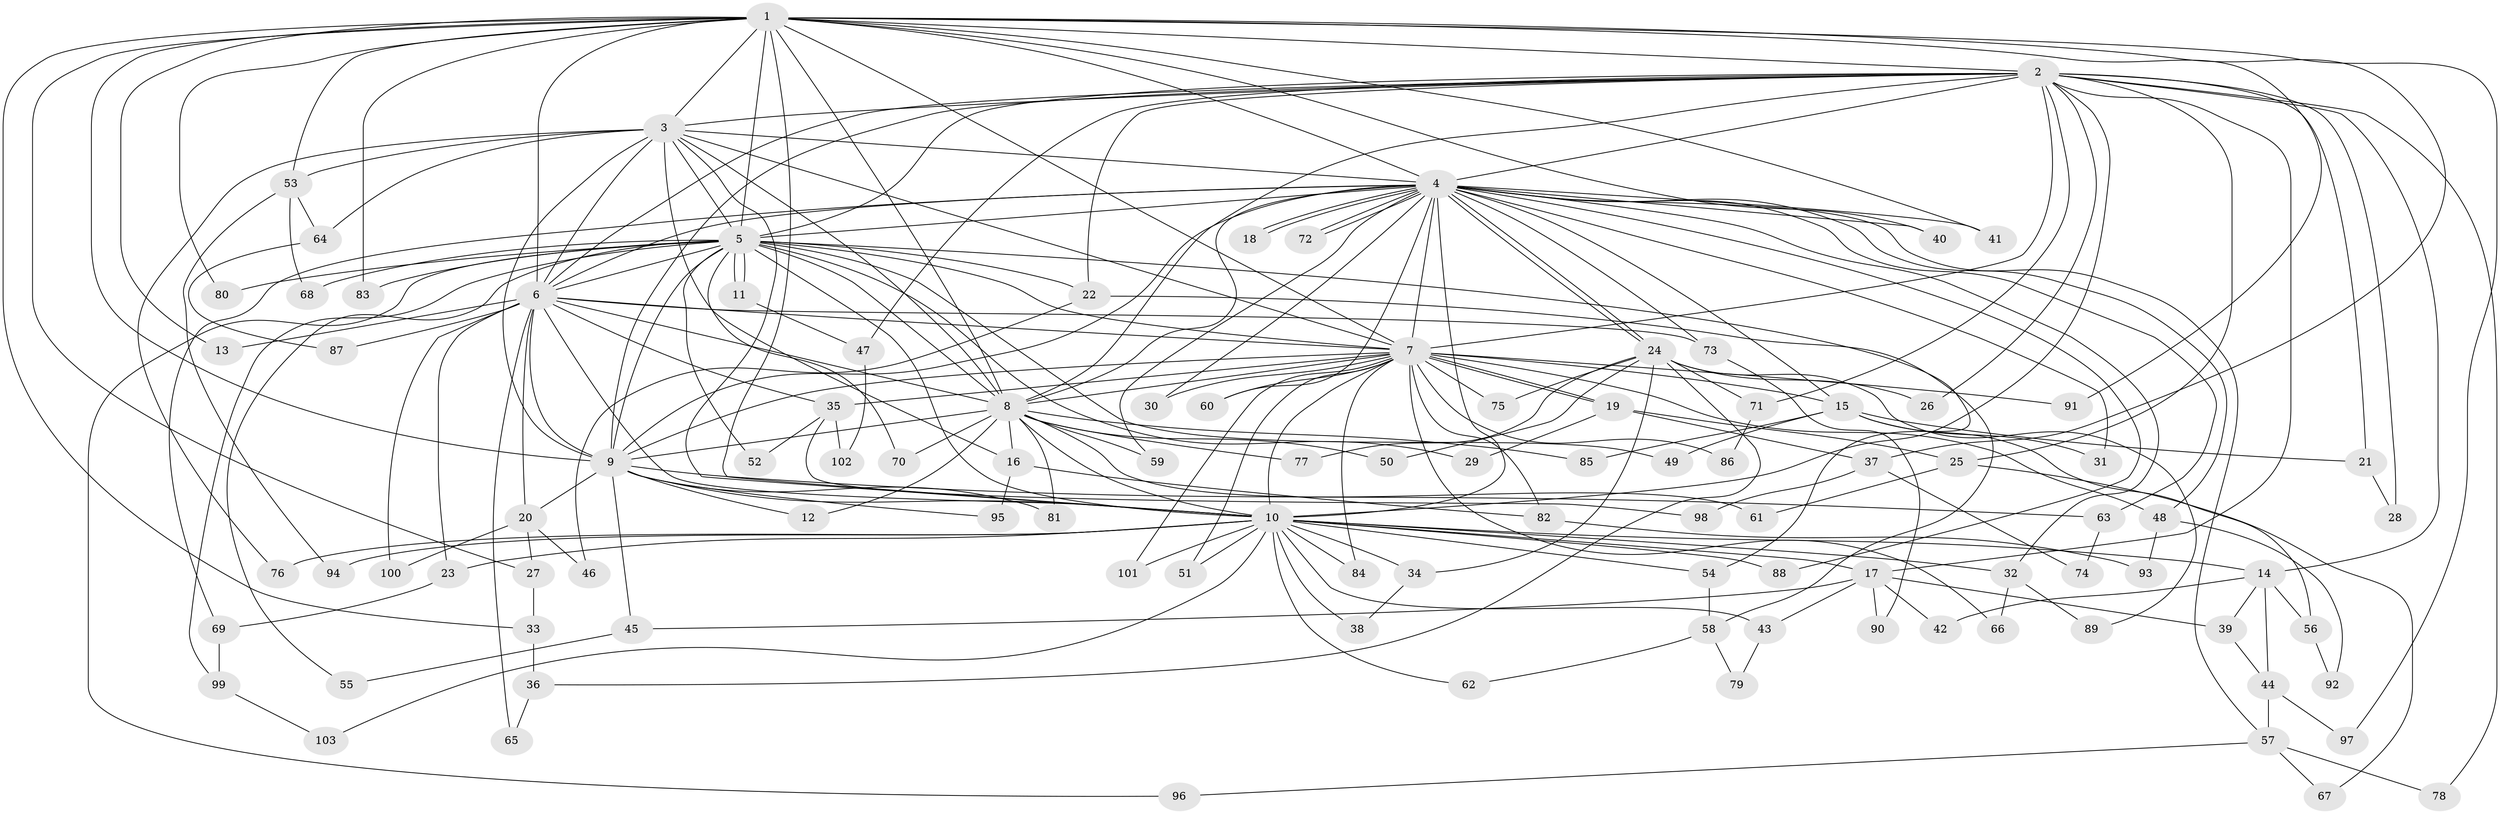 // Generated by graph-tools (version 1.1) at 2025/11/02/27/25 16:11:05]
// undirected, 103 vertices, 231 edges
graph export_dot {
graph [start="1"]
  node [color=gray90,style=filled];
  1;
  2;
  3;
  4;
  5;
  6;
  7;
  8;
  9;
  10;
  11;
  12;
  13;
  14;
  15;
  16;
  17;
  18;
  19;
  20;
  21;
  22;
  23;
  24;
  25;
  26;
  27;
  28;
  29;
  30;
  31;
  32;
  33;
  34;
  35;
  36;
  37;
  38;
  39;
  40;
  41;
  42;
  43;
  44;
  45;
  46;
  47;
  48;
  49;
  50;
  51;
  52;
  53;
  54;
  55;
  56;
  57;
  58;
  59;
  60;
  61;
  62;
  63;
  64;
  65;
  66;
  67;
  68;
  69;
  70;
  71;
  72;
  73;
  74;
  75;
  76;
  77;
  78;
  79;
  80;
  81;
  82;
  83;
  84;
  85;
  86;
  87;
  88;
  89;
  90;
  91;
  92;
  93;
  94;
  95;
  96;
  97;
  98;
  99;
  100;
  101;
  102;
  103;
  1 -- 2;
  1 -- 3;
  1 -- 4;
  1 -- 5;
  1 -- 6;
  1 -- 7;
  1 -- 8;
  1 -- 9;
  1 -- 10;
  1 -- 13;
  1 -- 27;
  1 -- 33;
  1 -- 37;
  1 -- 40;
  1 -- 41;
  1 -- 53;
  1 -- 80;
  1 -- 83;
  1 -- 91;
  1 -- 97;
  2 -- 3;
  2 -- 4;
  2 -- 5;
  2 -- 6;
  2 -- 7;
  2 -- 8;
  2 -- 9;
  2 -- 10;
  2 -- 14;
  2 -- 17;
  2 -- 21;
  2 -- 22;
  2 -- 25;
  2 -- 26;
  2 -- 28;
  2 -- 47;
  2 -- 71;
  2 -- 78;
  3 -- 4;
  3 -- 5;
  3 -- 6;
  3 -- 7;
  3 -- 8;
  3 -- 9;
  3 -- 10;
  3 -- 16;
  3 -- 53;
  3 -- 64;
  3 -- 76;
  4 -- 5;
  4 -- 6;
  4 -- 7;
  4 -- 8;
  4 -- 9;
  4 -- 10;
  4 -- 15;
  4 -- 18;
  4 -- 18;
  4 -- 24;
  4 -- 24;
  4 -- 30;
  4 -- 31;
  4 -- 32;
  4 -- 40;
  4 -- 41;
  4 -- 48;
  4 -- 57;
  4 -- 59;
  4 -- 60;
  4 -- 63;
  4 -- 69;
  4 -- 72;
  4 -- 72;
  4 -- 73;
  4 -- 88;
  5 -- 6;
  5 -- 7;
  5 -- 8;
  5 -- 9;
  5 -- 10;
  5 -- 11;
  5 -- 11;
  5 -- 22;
  5 -- 29;
  5 -- 49;
  5 -- 52;
  5 -- 54;
  5 -- 55;
  5 -- 68;
  5 -- 70;
  5 -- 80;
  5 -- 83;
  5 -- 96;
  5 -- 99;
  6 -- 7;
  6 -- 8;
  6 -- 9;
  6 -- 10;
  6 -- 13;
  6 -- 20;
  6 -- 23;
  6 -- 35;
  6 -- 65;
  6 -- 73;
  6 -- 87;
  6 -- 100;
  7 -- 8;
  7 -- 9;
  7 -- 10;
  7 -- 15;
  7 -- 19;
  7 -- 19;
  7 -- 30;
  7 -- 35;
  7 -- 48;
  7 -- 51;
  7 -- 60;
  7 -- 66;
  7 -- 75;
  7 -- 82;
  7 -- 84;
  7 -- 86;
  7 -- 91;
  7 -- 101;
  8 -- 9;
  8 -- 10;
  8 -- 12;
  8 -- 16;
  8 -- 50;
  8 -- 59;
  8 -- 61;
  8 -- 70;
  8 -- 77;
  8 -- 81;
  8 -- 85;
  9 -- 10;
  9 -- 12;
  9 -- 20;
  9 -- 45;
  9 -- 63;
  9 -- 81;
  9 -- 95;
  10 -- 14;
  10 -- 17;
  10 -- 23;
  10 -- 32;
  10 -- 34;
  10 -- 38;
  10 -- 43;
  10 -- 51;
  10 -- 54;
  10 -- 62;
  10 -- 76;
  10 -- 84;
  10 -- 88;
  10 -- 94;
  10 -- 101;
  10 -- 103;
  11 -- 47;
  14 -- 39;
  14 -- 42;
  14 -- 44;
  14 -- 56;
  15 -- 21;
  15 -- 31;
  15 -- 49;
  15 -- 56;
  15 -- 85;
  16 -- 82;
  16 -- 95;
  17 -- 39;
  17 -- 42;
  17 -- 43;
  17 -- 45;
  17 -- 90;
  19 -- 25;
  19 -- 29;
  19 -- 37;
  20 -- 27;
  20 -- 46;
  20 -- 100;
  21 -- 28;
  22 -- 46;
  22 -- 58;
  23 -- 69;
  24 -- 26;
  24 -- 34;
  24 -- 36;
  24 -- 50;
  24 -- 71;
  24 -- 75;
  24 -- 77;
  24 -- 89;
  25 -- 61;
  25 -- 67;
  27 -- 33;
  32 -- 66;
  32 -- 89;
  33 -- 36;
  34 -- 38;
  35 -- 52;
  35 -- 98;
  35 -- 102;
  36 -- 65;
  37 -- 74;
  37 -- 98;
  39 -- 44;
  43 -- 79;
  44 -- 57;
  44 -- 97;
  45 -- 55;
  47 -- 102;
  48 -- 92;
  48 -- 93;
  53 -- 64;
  53 -- 68;
  53 -- 94;
  54 -- 58;
  56 -- 92;
  57 -- 67;
  57 -- 78;
  57 -- 96;
  58 -- 62;
  58 -- 79;
  63 -- 74;
  64 -- 87;
  69 -- 99;
  71 -- 86;
  73 -- 90;
  82 -- 93;
  99 -- 103;
}
